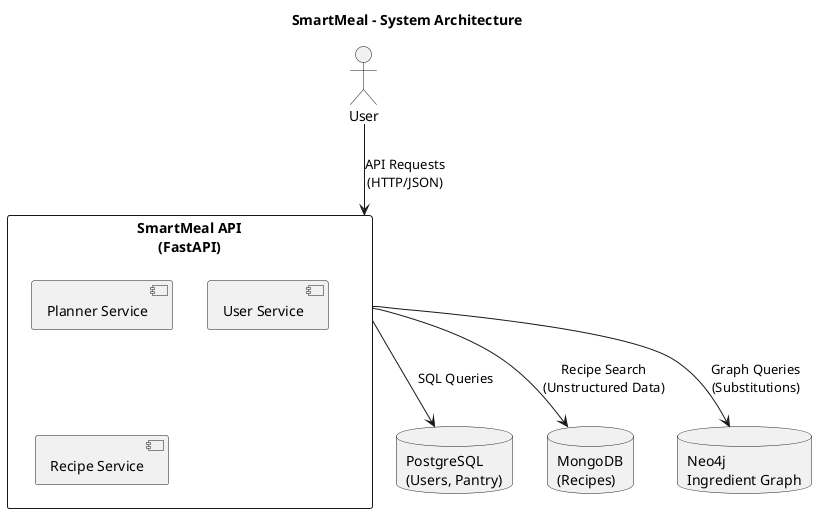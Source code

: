 @startuml
title SmartMeal - System Architecture

actor User as user

rectangle "SmartMeal API\n(FastAPI)" as api {
  [Planner Service]
  [User Service]
  [Recipe Service]
}

database "PostgreSQL\n(Users, Pantry)" as pg
database "MongoDB\n(Recipes)" as mongo
database "Neo4j\nIngredient Graph" as neo

user --> api : API Requests\n(HTTP/JSON)
api --> pg : SQL Queries
api --> mongo : Recipe Search\n(Unstructured Data)
api --> neo : Graph Queries\n(Substitutions)

@enduml
